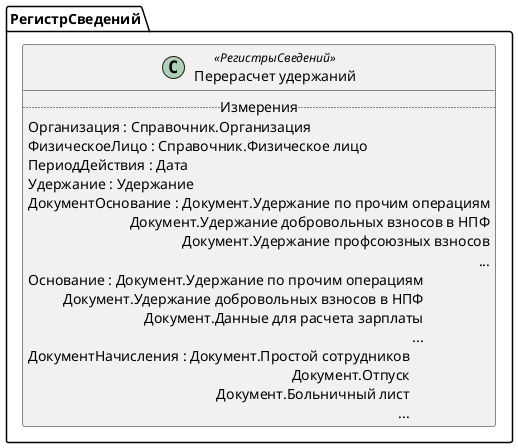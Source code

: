 ﻿@startuml ПерерасчетУдержаний
'!include templates.wsd
'..\include templates.wsd
class РегистрСведений.ПерерасчетУдержаний as "Перерасчет удержаний" <<РегистрыСведений>>
{
..Измерения..
Организация : Справочник.Организация
ФизическоеЛицо : Справочник.Физическое лицо
ПериодДействия : Дата
Удержание : Удержание
ДокументОснование : Документ.Удержание по прочим операциям\rДокумент.Удержание добровольных взносов в НПФ\rДокумент.Удержание профсоюзных взносов\r...
Основание : Документ.Удержание по прочим операциям\rДокумент.Удержание добровольных взносов в НПФ\rДокумент.Данные для расчета зарплаты\r...
ДокументНачисления : Документ.Простой сотрудников\rДокумент.Отпуск\rДокумент.Больничный лист\r...
}
@enduml
